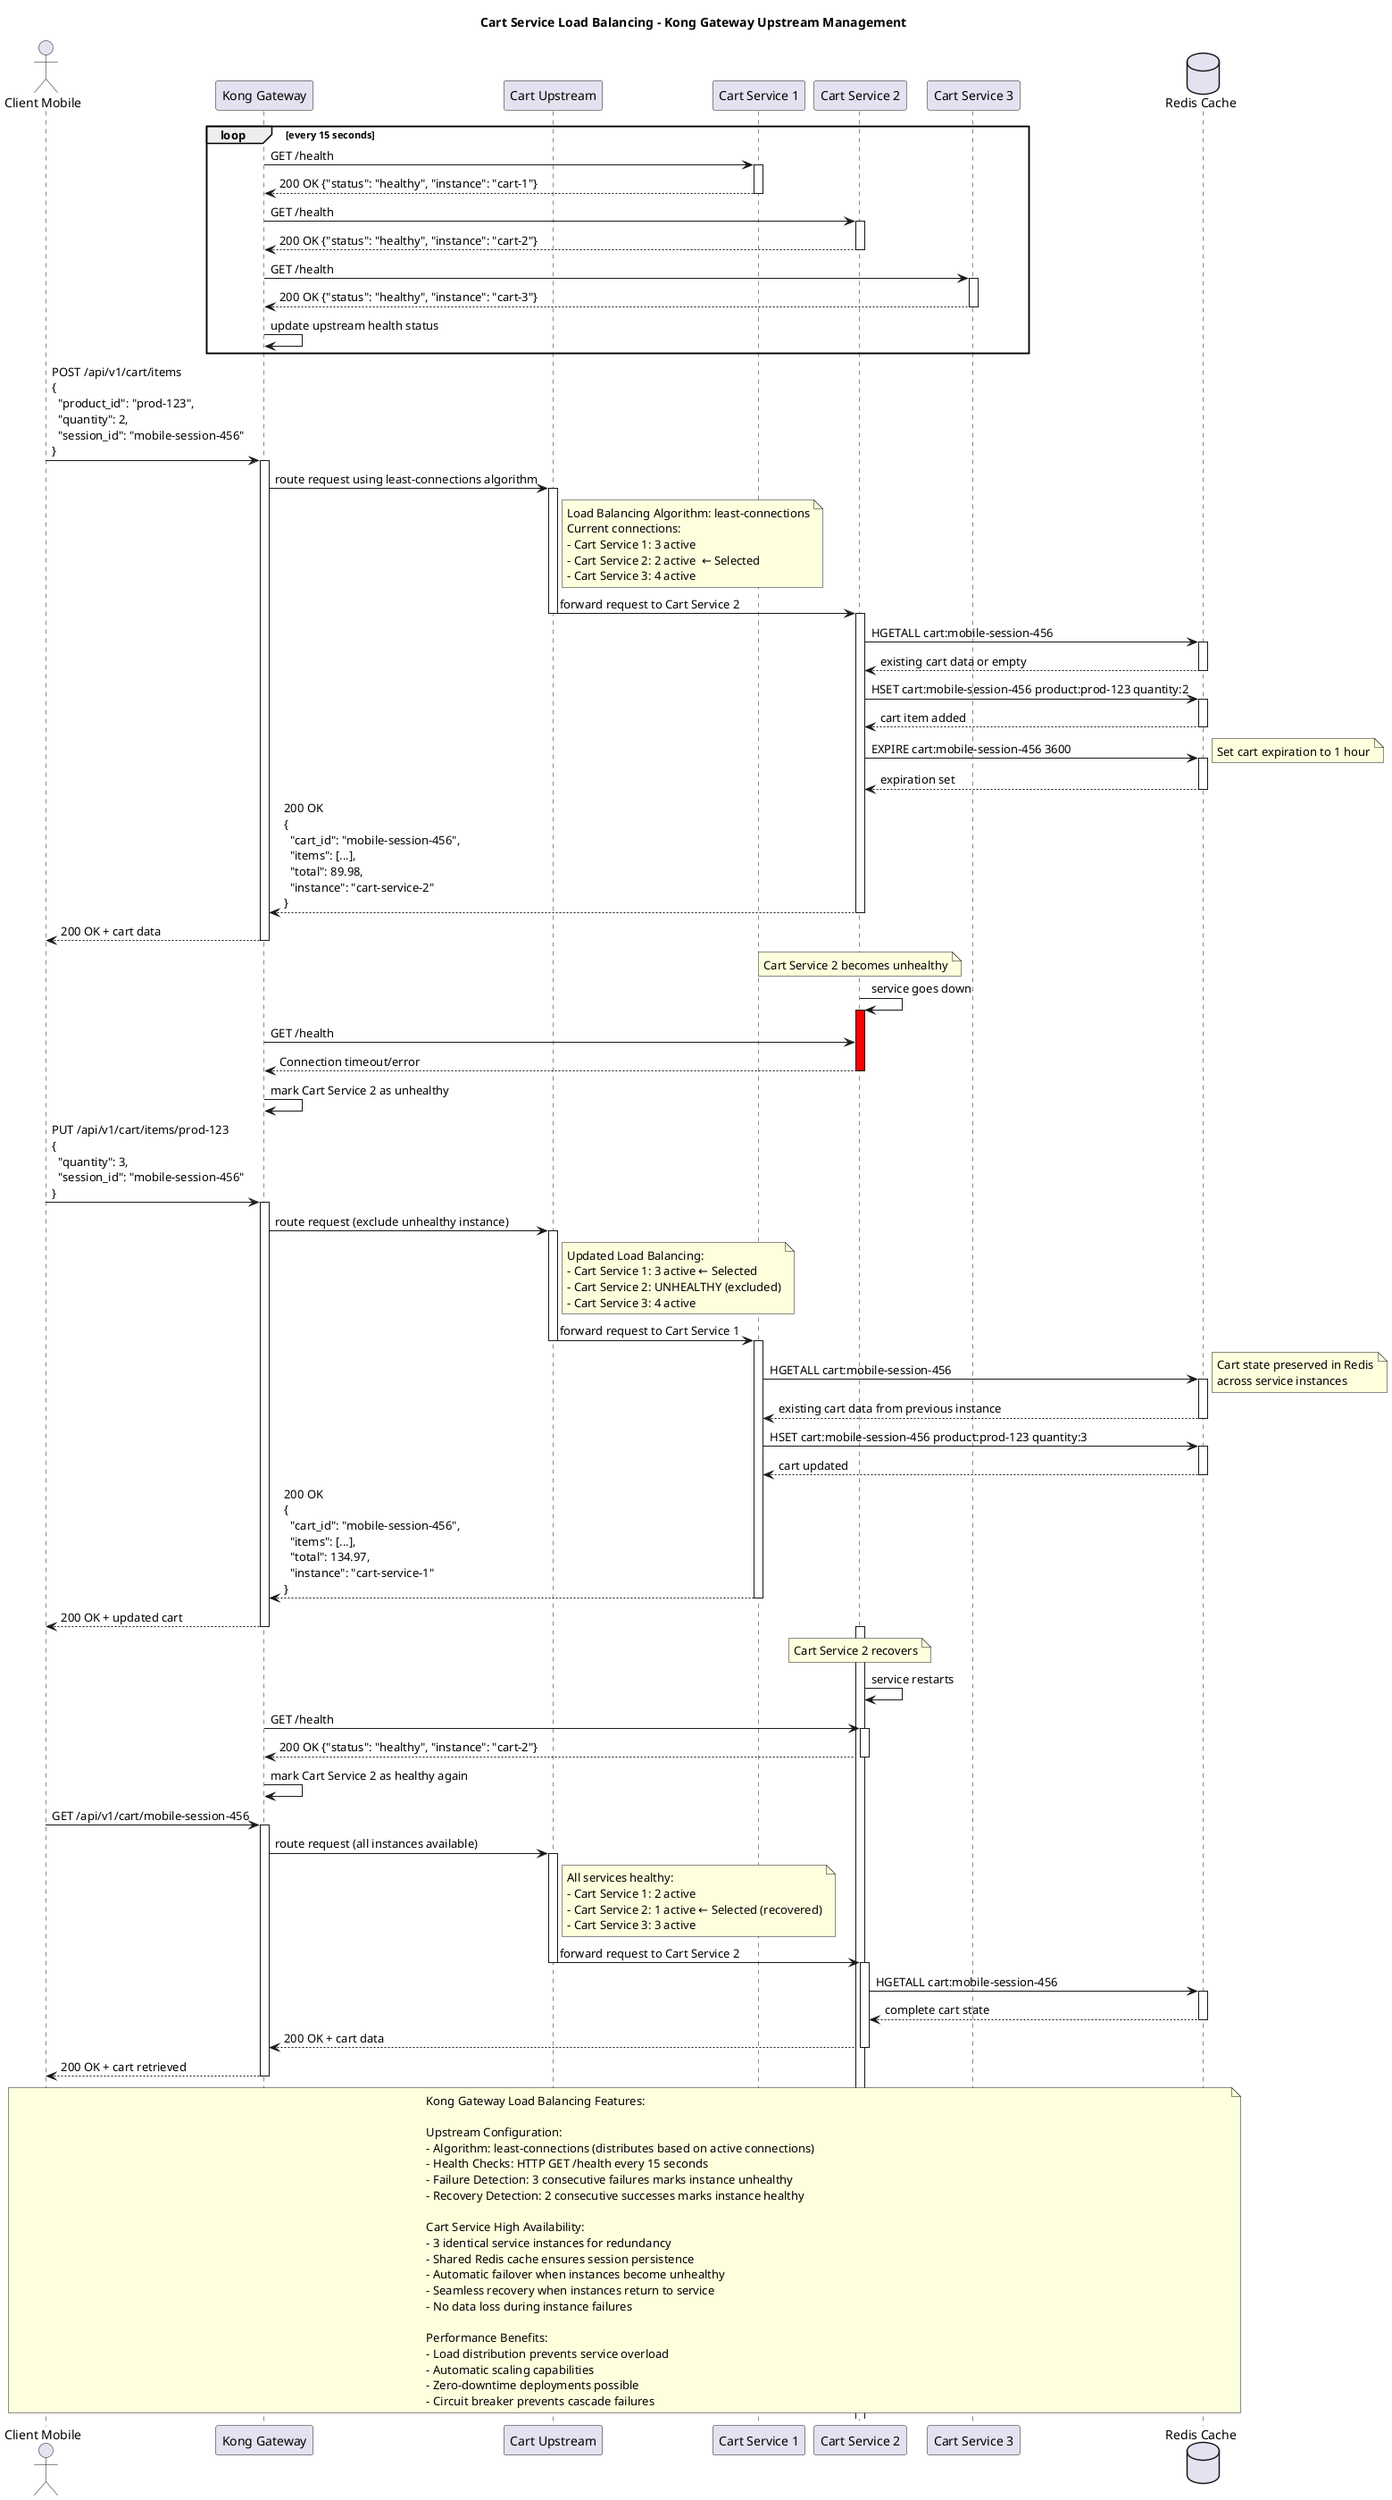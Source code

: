 @startuml
title Cart Service Load Balancing - Kong Gateway Upstream Management

actor "Client Mobile" as MOBILE
participant "Kong Gateway" as KONG
participant "Cart Upstream" as UPSTREAM
participant "Cart Service 1" as CART1
participant "Cart Service 2" as CART2
participant "Cart Service 3" as CART3
database "Redis Cache" as REDIS

' 1. Kong Health Checks (Background Process)
loop every 15 seconds
    KONG -> CART1 : GET /health
    activate CART1
    CART1 --> KONG : 200 OK {"status": "healthy", "instance": "cart-1"}
    deactivate CART1
    
    KONG -> CART2 : GET /health
    activate CART2
    CART2 --> KONG : 200 OK {"status": "healthy", "instance": "cart-2"}
    deactivate CART2
    
    KONG -> CART3 : GET /health
    activate CART3
    CART3 --> KONG : 200 OK {"status": "healthy", "instance": "cart-3"}
    deactivate CART3
    
    KONG -> KONG : update upstream health status
end

' 2. Client Request - Add to Cart
MOBILE -> KONG : POST /api/v1/cart/items\n{\n  "product_id": "prod-123",\n  "quantity": 2,\n  "session_id": "mobile-session-456"\n}
activate KONG

' 3. Kong Load Balancing Decision
KONG -> UPSTREAM : route request using least-connections algorithm
activate UPSTREAM
note right of UPSTREAM
  Load Balancing Algorithm: least-connections
  Current connections:
  - Cart Service 1: 3 active
  - Cart Service 2: 2 active  ← Selected
  - Cart Service 3: 4 active
end note

UPSTREAM -> CART2 : forward request to Cart Service 2
deactivate UPSTREAM
activate CART2

' 4. Cart Service Processing
CART2 -> REDIS : HGETALL cart:mobile-session-456
activate REDIS
REDIS --> CART2 : existing cart data or empty
deactivate REDIS

CART2 -> REDIS : HSET cart:mobile-session-456 product:prod-123 quantity:2
activate REDIS
REDIS --> CART2 : cart item added
deactivate REDIS

CART2 -> REDIS : EXPIRE cart:mobile-session-456 3600
activate REDIS
note right : Set cart expiration to 1 hour
REDIS --> CART2 : expiration set
deactivate REDIS

CART2 --> KONG : 200 OK\n{\n  "cart_id": "mobile-session-456",\n  "items": [...],\n  "total": 89.98,\n  "instance": "cart-service-2"\n}
deactivate CART2
KONG --> MOBILE : 200 OK + cart data
deactivate KONG

' 5. Simulate Cart Service 2 Failure
note over CART2 : Cart Service 2 becomes unhealthy
CART2 -> CART2 : service goes down
activate CART2 #red

' 6. Health Check Detects Failure
KONG -> CART2 : GET /health
CART2 --> KONG : Connection timeout/error
deactivate CART2
KONG -> KONG : mark Cart Service 2 as unhealthy

' 7. Subsequent Request with Failover
MOBILE -> KONG : PUT /api/v1/cart/items/prod-123\n{\n  "quantity": 3,\n  "session_id": "mobile-session-456"\n}
activate KONG

KONG -> UPSTREAM : route request (exclude unhealthy instance)
activate UPSTREAM
note right of UPSTREAM
  Updated Load Balancing:
  - Cart Service 1: 3 active ← Selected
  - Cart Service 2: UNHEALTHY (excluded)
  - Cart Service 3: 4 active
end note

UPSTREAM -> CART1 : forward request to Cart Service 1
deactivate UPSTREAM
activate CART1

' 8. Session Recovery via Redis
CART1 -> REDIS : HGETALL cart:mobile-session-456
activate REDIS
note right : Cart state preserved in Redis\nacross service instances
REDIS --> CART1 : existing cart data from previous instance
deactivate REDIS

CART1 -> REDIS : HSET cart:mobile-session-456 product:prod-123 quantity:3
activate REDIS
REDIS --> CART1 : cart updated
deactivate REDIS

CART1 --> KONG : 200 OK\n{\n  "cart_id": "mobile-session-456",\n  "items": [...],\n  "total": 134.97,\n  "instance": "cart-service-1"\n}
deactivate CART1
KONG --> MOBILE : 200 OK + updated cart
deactivate KONG

' 9. Service Recovery
note over CART2 : Cart Service 2 recovers
activate CART2
CART2 -> CART2 : service restarts

' 10. Health Check Detects Recovery
KONG -> CART2 : GET /health
activate CART2
CART2 --> KONG : 200 OK {"status": "healthy", "instance": "cart-2"}
deactivate CART2
KONG -> KONG : mark Cart Service 2 as healthy again

' 11. Load Balancing Resumes Normally
MOBILE -> KONG : GET /api/v1/cart/mobile-session-456
activate KONG

KONG -> UPSTREAM : route request (all instances available)
activate UPSTREAM
note right of UPSTREAM
  All services healthy:
  - Cart Service 1: 2 active
  - Cart Service 2: 1 active ← Selected (recovered)
  - Cart Service 3: 3 active
end note

UPSTREAM -> CART2 : forward request to Cart Service 2
deactivate UPSTREAM
activate CART2

CART2 -> REDIS : HGETALL cart:mobile-session-456
activate REDIS
REDIS --> CART2 : complete cart state
deactivate REDIS

CART2 --> KONG : 200 OK + cart data
deactivate CART2
KONG --> MOBILE : 200 OK + cart retrieved
deactivate KONG

note over MOBILE, REDIS
  Kong Gateway Load Balancing Features:
  
  Upstream Configuration:
  - Algorithm: least-connections (distributes based on active connections)
  - Health Checks: HTTP GET /health every 15 seconds
  - Failure Detection: 3 consecutive failures marks instance unhealthy
  - Recovery Detection: 2 consecutive successes marks instance healthy
  
  Cart Service High Availability:
  - 3 identical service instances for redundancy
  - Shared Redis cache ensures session persistence
  - Automatic failover when instances become unhealthy
  - Seamless recovery when instances return to service
  - No data loss during instance failures
  
  Performance Benefits:
  - Load distribution prevents service overload
  - Automatic scaling capabilities
  - Zero-downtime deployments possible
  - Circuit breaker prevents cascade failures
end note

@enduml 